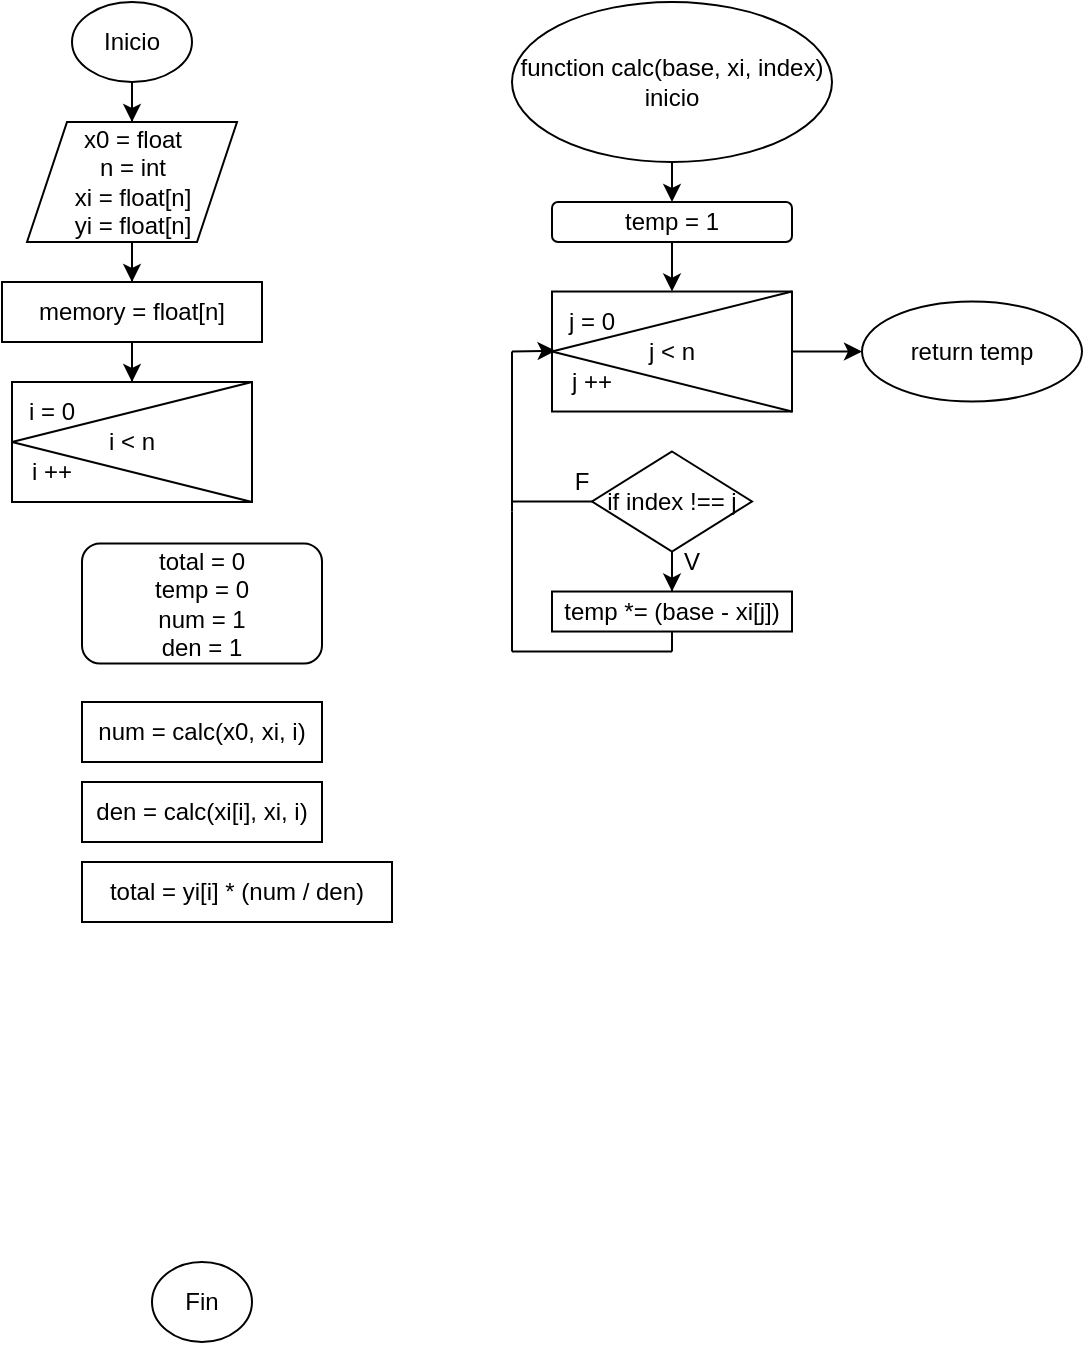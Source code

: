 <mxfile version="20.3.1" type="github">
  <diagram id="6_acY6-9k6HeERfGbPWs" name="Page-1">
    <mxGraphModel dx="677" dy="398" grid="1" gridSize="10" guides="1" tooltips="1" connect="1" arrows="1" fold="1" page="1" pageScale="1" pageWidth="850" pageHeight="1100" math="0" shadow="0">
      <root>
        <mxCell id="0" />
        <mxCell id="1" parent="0" />
        <mxCell id="TdoCK_8WhqVqBl0hMc1Z-3" value="" style="edgeStyle=orthogonalEdgeStyle;rounded=0;orthogonalLoop=1;jettySize=auto;html=1;" edge="1" parent="1" source="OZUVgrPeMeW1dvuewmTe-1" target="TdoCK_8WhqVqBl0hMc1Z-1">
          <mxGeometry relative="1" as="geometry" />
        </mxCell>
        <mxCell id="OZUVgrPeMeW1dvuewmTe-1" value="Inicio" style="ellipse;whiteSpace=wrap;html=1;" parent="1" vertex="1">
          <mxGeometry x="130" y="50" width="60" height="40" as="geometry" />
        </mxCell>
        <mxCell id="OZUVgrPeMeW1dvuewmTe-2" value="Fin" style="ellipse;whiteSpace=wrap;html=1;" parent="1" vertex="1">
          <mxGeometry x="170" y="680" width="50" height="40" as="geometry" />
        </mxCell>
        <mxCell id="TdoCK_8WhqVqBl0hMc1Z-5" value="" style="edgeStyle=orthogonalEdgeStyle;rounded=0;orthogonalLoop=1;jettySize=auto;html=1;" edge="1" parent="1" source="TdoCK_8WhqVqBl0hMc1Z-1" target="TdoCK_8WhqVqBl0hMc1Z-4">
          <mxGeometry relative="1" as="geometry" />
        </mxCell>
        <mxCell id="TdoCK_8WhqVqBl0hMc1Z-1" value="x0 = float&lt;br&gt;n = int&lt;br&gt;xi = float[n]&lt;br&gt;yi = float[n]" style="shape=parallelogram;perimeter=parallelogramPerimeter;whiteSpace=wrap;html=1;fixedSize=1;" vertex="1" parent="1">
          <mxGeometry x="107.5" y="110" width="105" height="60" as="geometry" />
        </mxCell>
        <mxCell id="TdoCK_8WhqVqBl0hMc1Z-7" value="" style="edgeStyle=orthogonalEdgeStyle;rounded=0;orthogonalLoop=1;jettySize=auto;html=1;" edge="1" parent="1" source="TdoCK_8WhqVqBl0hMc1Z-4" target="TdoCK_8WhqVqBl0hMc1Z-6">
          <mxGeometry relative="1" as="geometry" />
        </mxCell>
        <mxCell id="TdoCK_8WhqVqBl0hMc1Z-4" value="memory = float[n]" style="rounded=0;whiteSpace=wrap;html=1;" vertex="1" parent="1">
          <mxGeometry x="95" y="190" width="130" height="30" as="geometry" />
        </mxCell>
        <mxCell id="TdoCK_8WhqVqBl0hMc1Z-6" value="i &amp;lt; n" style="whiteSpace=wrap;html=1;rounded=0;" vertex="1" parent="1">
          <mxGeometry x="100" y="240" width="120" height="60" as="geometry" />
        </mxCell>
        <mxCell id="TdoCK_8WhqVqBl0hMc1Z-8" value="" style="endArrow=none;html=1;rounded=0;entryX=1;entryY=0;entryDx=0;entryDy=0;exitX=0;exitY=0.5;exitDx=0;exitDy=0;" edge="1" parent="1" source="TdoCK_8WhqVqBl0hMc1Z-6" target="TdoCK_8WhqVqBl0hMc1Z-6">
          <mxGeometry width="50" height="50" relative="1" as="geometry">
            <mxPoint x="170" y="310" as="sourcePoint" />
            <mxPoint x="220" y="260" as="targetPoint" />
          </mxGeometry>
        </mxCell>
        <mxCell id="TdoCK_8WhqVqBl0hMc1Z-9" value="" style="endArrow=none;html=1;rounded=0;exitX=1;exitY=1;exitDx=0;exitDy=0;entryX=0;entryY=0.5;entryDx=0;entryDy=0;" edge="1" parent="1" source="TdoCK_8WhqVqBl0hMc1Z-6" target="TdoCK_8WhqVqBl0hMc1Z-6">
          <mxGeometry width="50" height="50" relative="1" as="geometry">
            <mxPoint x="100" y="320" as="sourcePoint" />
            <mxPoint x="100" y="270" as="targetPoint" />
          </mxGeometry>
        </mxCell>
        <mxCell id="TdoCK_8WhqVqBl0hMc1Z-10" value="i = 0" style="text;html=1;strokeColor=none;fillColor=none;align=center;verticalAlign=middle;whiteSpace=wrap;rounded=0;" vertex="1" parent="1">
          <mxGeometry x="95" y="240" width="50" height="30" as="geometry" />
        </mxCell>
        <mxCell id="TdoCK_8WhqVqBl0hMc1Z-11" value="i ++" style="text;html=1;strokeColor=none;fillColor=none;align=center;verticalAlign=middle;whiteSpace=wrap;rounded=0;" vertex="1" parent="1">
          <mxGeometry x="95" y="270" width="50" height="30" as="geometry" />
        </mxCell>
        <mxCell id="TdoCK_8WhqVqBl0hMc1Z-19" value="total = 0&lt;br&gt;temp = 0&lt;br&gt;num = 1&lt;br&gt;den = 1" style="rounded=1;whiteSpace=wrap;html=1;" vertex="1" parent="1">
          <mxGeometry x="135" y="320.76" width="120" height="60" as="geometry" />
        </mxCell>
        <mxCell id="TdoCK_8WhqVqBl0hMc1Z-33" value="function calc(base, xi, index)&lt;br&gt;inicio" style="ellipse;whiteSpace=wrap;html=1;" vertex="1" parent="1">
          <mxGeometry x="350" y="50" width="160" height="80" as="geometry" />
        </mxCell>
        <mxCell id="TdoCK_8WhqVqBl0hMc1Z-34" value="j &amp;lt; n" style="whiteSpace=wrap;html=1;rounded=0;" vertex="1" parent="1">
          <mxGeometry x="370" y="194.76" width="120" height="60" as="geometry" />
        </mxCell>
        <mxCell id="TdoCK_8WhqVqBl0hMc1Z-35" value="" style="endArrow=none;html=1;rounded=0;entryX=1;entryY=0;entryDx=0;entryDy=0;exitX=0;exitY=0.5;exitDx=0;exitDy=0;" edge="1" parent="1" source="TdoCK_8WhqVqBl0hMc1Z-34" target="TdoCK_8WhqVqBl0hMc1Z-34">
          <mxGeometry width="50" height="50" relative="1" as="geometry">
            <mxPoint x="440" y="264.76" as="sourcePoint" />
            <mxPoint x="490" y="214.76" as="targetPoint" />
          </mxGeometry>
        </mxCell>
        <mxCell id="TdoCK_8WhqVqBl0hMc1Z-36" value="" style="endArrow=none;html=1;rounded=0;exitX=1;exitY=1;exitDx=0;exitDy=0;entryX=0;entryY=0.5;entryDx=0;entryDy=0;" edge="1" parent="1" source="TdoCK_8WhqVqBl0hMc1Z-34" target="TdoCK_8WhqVqBl0hMc1Z-34">
          <mxGeometry width="50" height="50" relative="1" as="geometry">
            <mxPoint x="370" y="274.76" as="sourcePoint" />
            <mxPoint x="370" y="224.76" as="targetPoint" />
          </mxGeometry>
        </mxCell>
        <mxCell id="TdoCK_8WhqVqBl0hMc1Z-37" value="j = 0" style="text;html=1;strokeColor=none;fillColor=none;align=center;verticalAlign=middle;whiteSpace=wrap;rounded=0;" vertex="1" parent="1">
          <mxGeometry x="365" y="194.76" width="50" height="30" as="geometry" />
        </mxCell>
        <mxCell id="TdoCK_8WhqVqBl0hMc1Z-38" value="j ++" style="text;html=1;strokeColor=none;fillColor=none;align=center;verticalAlign=middle;whiteSpace=wrap;rounded=0;" vertex="1" parent="1">
          <mxGeometry x="365" y="224.76" width="50" height="30" as="geometry" />
        </mxCell>
        <mxCell id="TdoCK_8WhqVqBl0hMc1Z-39" value="" style="edgeStyle=orthogonalEdgeStyle;rounded=0;orthogonalLoop=1;jettySize=auto;html=1;" edge="1" parent="1" source="TdoCK_8WhqVqBl0hMc1Z-40" target="TdoCK_8WhqVqBl0hMc1Z-46">
          <mxGeometry relative="1" as="geometry" />
        </mxCell>
        <mxCell id="TdoCK_8WhqVqBl0hMc1Z-40" value="if index !== j" style="rhombus;whiteSpace=wrap;html=1;" vertex="1" parent="1">
          <mxGeometry x="390" y="274.76" width="80" height="50" as="geometry" />
        </mxCell>
        <mxCell id="TdoCK_8WhqVqBl0hMc1Z-41" value="" style="endArrow=none;html=1;rounded=0;exitX=0;exitY=0.5;exitDx=0;exitDy=0;" edge="1" parent="1" source="TdoCK_8WhqVqBl0hMc1Z-40">
          <mxGeometry width="50" height="50" relative="1" as="geometry">
            <mxPoint x="500" y="334.76" as="sourcePoint" />
            <mxPoint x="350" y="299.76" as="targetPoint" />
          </mxGeometry>
        </mxCell>
        <mxCell id="TdoCK_8WhqVqBl0hMc1Z-42" value="" style="endArrow=none;html=1;rounded=0;" edge="1" parent="1">
          <mxGeometry width="50" height="50" relative="1" as="geometry">
            <mxPoint x="350" y="304.76" as="sourcePoint" />
            <mxPoint x="350" y="224.76" as="targetPoint" />
          </mxGeometry>
        </mxCell>
        <mxCell id="TdoCK_8WhqVqBl0hMc1Z-43" value="" style="endArrow=classic;html=1;rounded=0;entryX=0.136;entryY=-0.013;entryDx=0;entryDy=0;entryPerimeter=0;" edge="1" parent="1" target="TdoCK_8WhqVqBl0hMc1Z-38">
          <mxGeometry width="50" height="50" relative="1" as="geometry">
            <mxPoint x="350" y="224.76" as="sourcePoint" />
            <mxPoint x="400" y="174.76" as="targetPoint" />
          </mxGeometry>
        </mxCell>
        <mxCell id="TdoCK_8WhqVqBl0hMc1Z-44" value="F" style="text;html=1;strokeColor=none;fillColor=none;align=center;verticalAlign=middle;whiteSpace=wrap;rounded=0;" vertex="1" parent="1">
          <mxGeometry x="355" y="274.76" width="60" height="30" as="geometry" />
        </mxCell>
        <mxCell id="TdoCK_8WhqVqBl0hMc1Z-45" value="V" style="text;html=1;strokeColor=none;fillColor=none;align=center;verticalAlign=middle;whiteSpace=wrap;rounded=0;" vertex="1" parent="1">
          <mxGeometry x="410" y="314.76" width="60" height="30" as="geometry" />
        </mxCell>
        <mxCell id="TdoCK_8WhqVqBl0hMc1Z-46" value="temp *= (base - xi[j])" style="whiteSpace=wrap;html=1;" vertex="1" parent="1">
          <mxGeometry x="370" y="344.76" width="120" height="20" as="geometry" />
        </mxCell>
        <mxCell id="TdoCK_8WhqVqBl0hMc1Z-47" value="" style="endArrow=none;html=1;rounded=0;exitX=0.5;exitY=1;exitDx=0;exitDy=0;" edge="1" parent="1" source="TdoCK_8WhqVqBl0hMc1Z-46">
          <mxGeometry width="50" height="50" relative="1" as="geometry">
            <mxPoint x="500" y="334.76" as="sourcePoint" />
            <mxPoint x="430" y="374.76" as="targetPoint" />
          </mxGeometry>
        </mxCell>
        <mxCell id="TdoCK_8WhqVqBl0hMc1Z-48" value="" style="endArrow=none;html=1;rounded=0;" edge="1" parent="1">
          <mxGeometry width="50" height="50" relative="1" as="geometry">
            <mxPoint x="350" y="374.76" as="sourcePoint" />
            <mxPoint x="430" y="374.76" as="targetPoint" />
          </mxGeometry>
        </mxCell>
        <mxCell id="TdoCK_8WhqVqBl0hMc1Z-49" value="" style="endArrow=none;html=1;rounded=0;" edge="1" parent="1">
          <mxGeometry width="50" height="50" relative="1" as="geometry">
            <mxPoint x="350" y="374.76" as="sourcePoint" />
            <mxPoint x="350" y="304.76" as="targetPoint" />
          </mxGeometry>
        </mxCell>
        <mxCell id="TdoCK_8WhqVqBl0hMc1Z-52" value="" style="endArrow=classic;html=1;rounded=0;exitX=1;exitY=0.5;exitDx=0;exitDy=0;entryX=0;entryY=0.5;entryDx=0;entryDy=0;" edge="1" parent="1" source="TdoCK_8WhqVqBl0hMc1Z-34" target="TdoCK_8WhqVqBl0hMc1Z-53">
          <mxGeometry width="50" height="50" relative="1" as="geometry">
            <mxPoint x="525" y="224.93" as="sourcePoint" />
            <mxPoint x="525" y="198.93" as="targetPoint" />
          </mxGeometry>
        </mxCell>
        <mxCell id="TdoCK_8WhqVqBl0hMc1Z-53" value="return temp" style="ellipse;whiteSpace=wrap;html=1;" vertex="1" parent="1">
          <mxGeometry x="525" y="199.76" width="110" height="50" as="geometry" />
        </mxCell>
        <mxCell id="TdoCK_8WhqVqBl0hMc1Z-54" value="temp = 1" style="rounded=1;whiteSpace=wrap;html=1;" vertex="1" parent="1">
          <mxGeometry x="370" y="150" width="120" height="20" as="geometry" />
        </mxCell>
        <mxCell id="TdoCK_8WhqVqBl0hMc1Z-56" value="" style="endArrow=classic;html=1;rounded=0;exitX=0.5;exitY=1;exitDx=0;exitDy=0;entryX=0.5;entryY=0;entryDx=0;entryDy=0;" edge="1" parent="1" source="TdoCK_8WhqVqBl0hMc1Z-33" target="TdoCK_8WhqVqBl0hMc1Z-54">
          <mxGeometry width="50" height="50" relative="1" as="geometry">
            <mxPoint x="415" y="150" as="sourcePoint" />
            <mxPoint x="465" y="100" as="targetPoint" />
          </mxGeometry>
        </mxCell>
        <mxCell id="TdoCK_8WhqVqBl0hMc1Z-57" value="" style="endArrow=classic;html=1;rounded=0;exitX=0.5;exitY=1;exitDx=0;exitDy=0;entryX=0.5;entryY=0;entryDx=0;entryDy=0;" edge="1" parent="1" source="TdoCK_8WhqVqBl0hMc1Z-54" target="TdoCK_8WhqVqBl0hMc1Z-34">
          <mxGeometry width="50" height="50" relative="1" as="geometry">
            <mxPoint x="420" y="189.85" as="sourcePoint" />
            <mxPoint x="555" y="139.85" as="targetPoint" />
          </mxGeometry>
        </mxCell>
        <mxCell id="TdoCK_8WhqVqBl0hMc1Z-58" value="num = calc(x0, xi, i)" style="rounded=0;whiteSpace=wrap;html=1;" vertex="1" parent="1">
          <mxGeometry x="135" y="400" width="120" height="30" as="geometry" />
        </mxCell>
        <mxCell id="TdoCK_8WhqVqBl0hMc1Z-59" value="den = calc(xi[i], xi, i)" style="rounded=0;whiteSpace=wrap;html=1;" vertex="1" parent="1">
          <mxGeometry x="135" y="440" width="120" height="30" as="geometry" />
        </mxCell>
        <mxCell id="TdoCK_8WhqVqBl0hMc1Z-60" value="total = yi[i] * (num / den)" style="whiteSpace=wrap;html=1;rounded=0;" vertex="1" parent="1">
          <mxGeometry x="135" y="480" width="155" height="30" as="geometry" />
        </mxCell>
      </root>
    </mxGraphModel>
  </diagram>
</mxfile>
